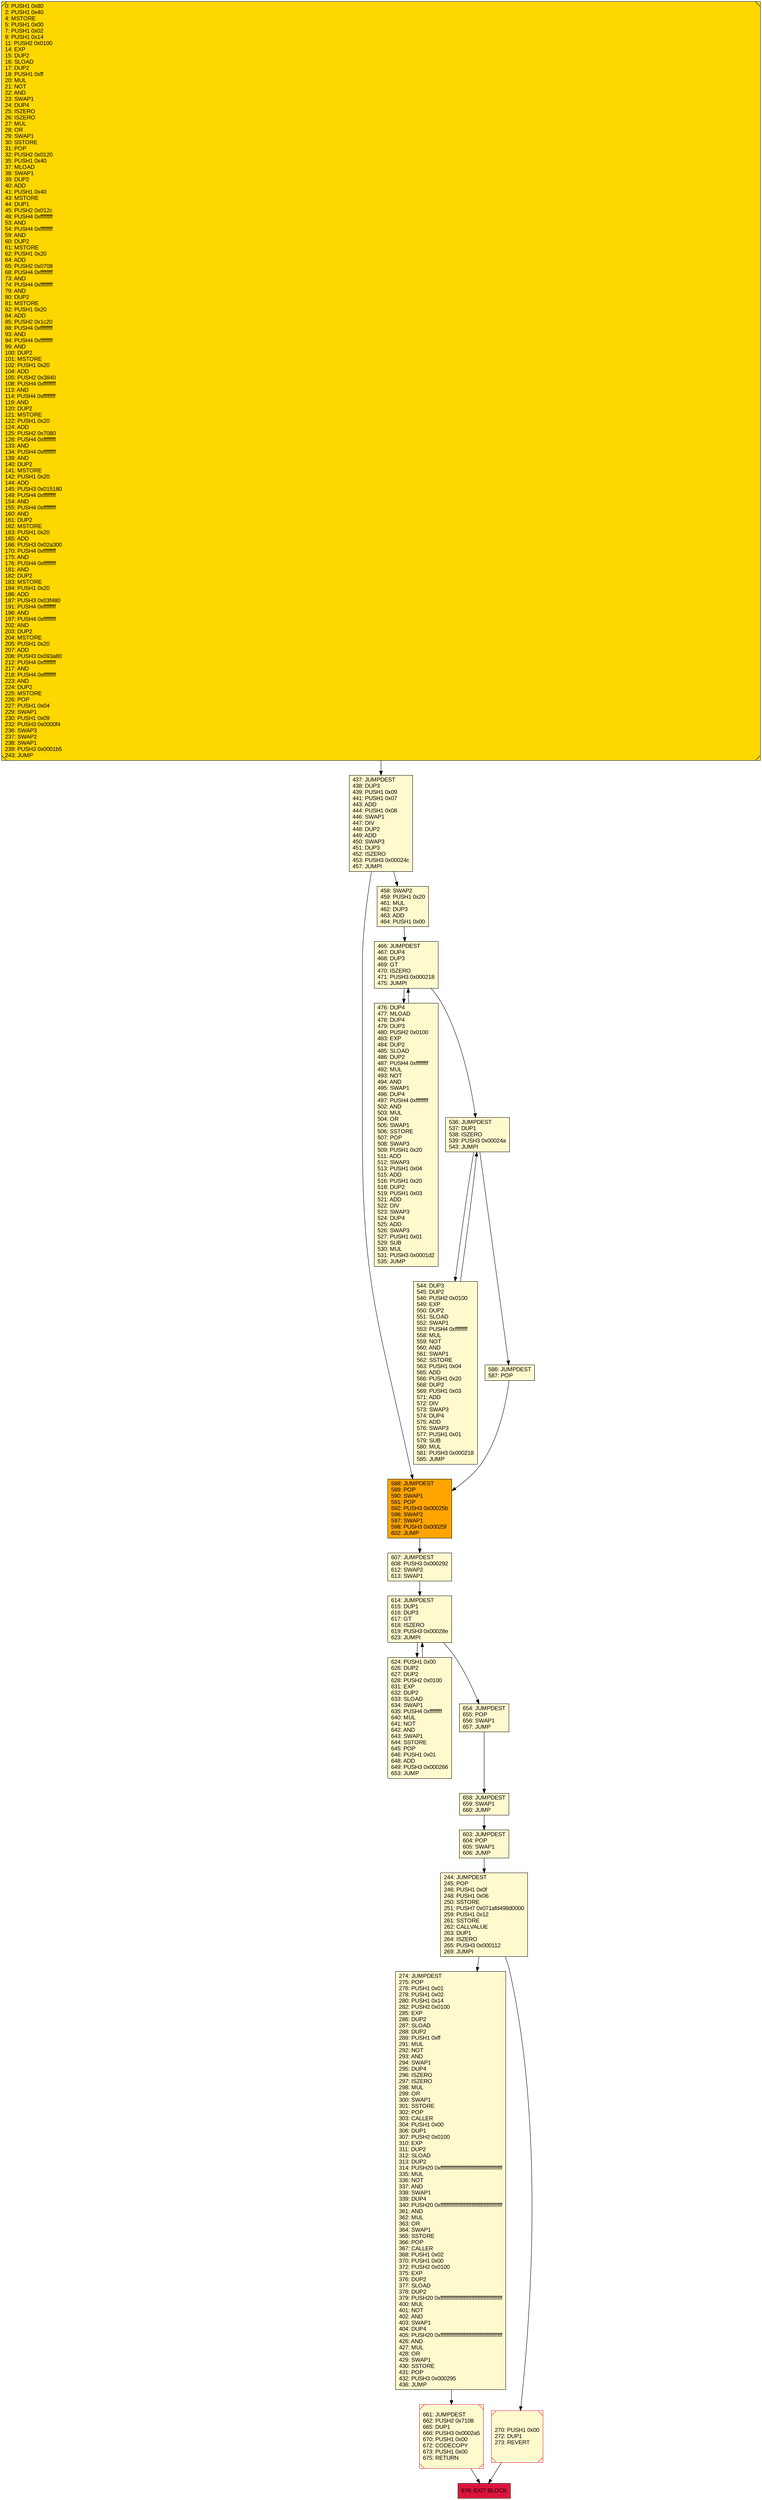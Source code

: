 digraph G {
bgcolor=transparent rankdir=UD;
node [shape=box style=filled color=black fillcolor=white fontname=arial fontcolor=black];
466 [label="466: JUMPDEST\l467: DUP4\l468: DUP3\l469: GT\l470: ISZERO\l471: PUSH3 0x000218\l475: JUMPI\l" fillcolor=lemonchiffon ];
544 [label="544: DUP3\l545: DUP2\l546: PUSH2 0x0100\l549: EXP\l550: DUP2\l551: SLOAD\l552: SWAP1\l553: PUSH4 0xffffffff\l558: MUL\l559: NOT\l560: AND\l561: SWAP1\l562: SSTORE\l563: PUSH1 0x04\l565: ADD\l566: PUSH1 0x20\l568: DUP2\l569: PUSH1 0x03\l571: ADD\l572: DIV\l573: SWAP3\l574: DUP4\l575: ADD\l576: SWAP3\l577: PUSH1 0x01\l579: SUB\l580: MUL\l581: PUSH3 0x000218\l585: JUMP\l" fillcolor=lemonchiffon ];
676 [label="676: EXIT BLOCK\l" fillcolor=crimson ];
274 [label="274: JUMPDEST\l275: POP\l276: PUSH1 0x01\l278: PUSH1 0x02\l280: PUSH1 0x14\l282: PUSH2 0x0100\l285: EXP\l286: DUP2\l287: SLOAD\l288: DUP2\l289: PUSH1 0xff\l291: MUL\l292: NOT\l293: AND\l294: SWAP1\l295: DUP4\l296: ISZERO\l297: ISZERO\l298: MUL\l299: OR\l300: SWAP1\l301: SSTORE\l302: POP\l303: CALLER\l304: PUSH1 0x00\l306: DUP1\l307: PUSH2 0x0100\l310: EXP\l311: DUP2\l312: SLOAD\l313: DUP2\l314: PUSH20 0xffffffffffffffffffffffffffffffffffffffff\l335: MUL\l336: NOT\l337: AND\l338: SWAP1\l339: DUP4\l340: PUSH20 0xffffffffffffffffffffffffffffffffffffffff\l361: AND\l362: MUL\l363: OR\l364: SWAP1\l365: SSTORE\l366: POP\l367: CALLER\l368: PUSH1 0x02\l370: PUSH1 0x00\l372: PUSH2 0x0100\l375: EXP\l376: DUP2\l377: SLOAD\l378: DUP2\l379: PUSH20 0xffffffffffffffffffffffffffffffffffffffff\l400: MUL\l401: NOT\l402: AND\l403: SWAP1\l404: DUP4\l405: PUSH20 0xffffffffffffffffffffffffffffffffffffffff\l426: AND\l427: MUL\l428: OR\l429: SWAP1\l430: SSTORE\l431: POP\l432: PUSH3 0x000295\l436: JUMP\l" fillcolor=lemonchiffon ];
658 [label="658: JUMPDEST\l659: SWAP1\l660: JUMP\l" fillcolor=lemonchiffon ];
588 [label="588: JUMPDEST\l589: POP\l590: SWAP1\l591: POP\l592: PUSH3 0x00025b\l596: SWAP2\l597: SWAP1\l598: PUSH3 0x00025f\l602: JUMP\l" fillcolor=orange ];
476 [label="476: DUP4\l477: MLOAD\l478: DUP4\l479: DUP3\l480: PUSH2 0x0100\l483: EXP\l484: DUP2\l485: SLOAD\l486: DUP2\l487: PUSH4 0xffffffff\l492: MUL\l493: NOT\l494: AND\l495: SWAP1\l496: DUP4\l497: PUSH4 0xffffffff\l502: AND\l503: MUL\l504: OR\l505: SWAP1\l506: SSTORE\l507: POP\l508: SWAP3\l509: PUSH1 0x20\l511: ADD\l512: SWAP3\l513: PUSH1 0x04\l515: ADD\l516: PUSH1 0x20\l518: DUP2\l519: PUSH1 0x03\l521: ADD\l522: DIV\l523: SWAP3\l524: DUP4\l525: ADD\l526: SWAP3\l527: PUSH1 0x01\l529: SUB\l530: MUL\l531: PUSH3 0x0001d2\l535: JUMP\l" fillcolor=lemonchiffon ];
437 [label="437: JUMPDEST\l438: DUP3\l439: PUSH1 0x09\l441: PUSH1 0x07\l443: ADD\l444: PUSH1 0x08\l446: SWAP1\l447: DIV\l448: DUP2\l449: ADD\l450: SWAP3\l451: DUP3\l452: ISZERO\l453: PUSH3 0x00024c\l457: JUMPI\l" fillcolor=lemonchiffon ];
661 [label="661: JUMPDEST\l662: PUSH2 0x7108\l665: DUP1\l666: PUSH3 0x0002a5\l670: PUSH1 0x00\l672: CODECOPY\l673: PUSH1 0x00\l675: RETURN\l" fillcolor=lemonchiffon shape=Msquare color=crimson ];
603 [label="603: JUMPDEST\l604: POP\l605: SWAP1\l606: JUMP\l" fillcolor=lemonchiffon ];
624 [label="624: PUSH1 0x00\l626: DUP2\l627: DUP2\l628: PUSH2 0x0100\l631: EXP\l632: DUP2\l633: SLOAD\l634: SWAP1\l635: PUSH4 0xffffffff\l640: MUL\l641: NOT\l642: AND\l643: SWAP1\l644: SSTORE\l645: POP\l646: PUSH1 0x01\l648: ADD\l649: PUSH3 0x000266\l653: JUMP\l" fillcolor=lemonchiffon ];
607 [label="607: JUMPDEST\l608: PUSH3 0x000292\l612: SWAP2\l613: SWAP1\l" fillcolor=lemonchiffon ];
270 [label="270: PUSH1 0x00\l272: DUP1\l273: REVERT\l" fillcolor=lemonchiffon shape=Msquare color=crimson ];
536 [label="536: JUMPDEST\l537: DUP1\l538: ISZERO\l539: PUSH3 0x00024a\l543: JUMPI\l" fillcolor=lemonchiffon ];
244 [label="244: JUMPDEST\l245: POP\l246: PUSH1 0x0f\l248: PUSH1 0x06\l250: SSTORE\l251: PUSH7 0x071afd498d0000\l259: PUSH1 0x12\l261: SSTORE\l262: CALLVALUE\l263: DUP1\l264: ISZERO\l265: PUSH3 0x000112\l269: JUMPI\l" fillcolor=lemonchiffon ];
0 [label="0: PUSH1 0x80\l2: PUSH1 0x40\l4: MSTORE\l5: PUSH1 0x00\l7: PUSH1 0x02\l9: PUSH1 0x14\l11: PUSH2 0x0100\l14: EXP\l15: DUP2\l16: SLOAD\l17: DUP2\l18: PUSH1 0xff\l20: MUL\l21: NOT\l22: AND\l23: SWAP1\l24: DUP4\l25: ISZERO\l26: ISZERO\l27: MUL\l28: OR\l29: SWAP1\l30: SSTORE\l31: POP\l32: PUSH2 0x0120\l35: PUSH1 0x40\l37: MLOAD\l38: SWAP1\l39: DUP2\l40: ADD\l41: PUSH1 0x40\l43: MSTORE\l44: DUP1\l45: PUSH2 0x012c\l48: PUSH4 0xffffffff\l53: AND\l54: PUSH4 0xffffffff\l59: AND\l60: DUP2\l61: MSTORE\l62: PUSH1 0x20\l64: ADD\l65: PUSH2 0x0708\l68: PUSH4 0xffffffff\l73: AND\l74: PUSH4 0xffffffff\l79: AND\l80: DUP2\l81: MSTORE\l82: PUSH1 0x20\l84: ADD\l85: PUSH2 0x1c20\l88: PUSH4 0xffffffff\l93: AND\l94: PUSH4 0xffffffff\l99: AND\l100: DUP2\l101: MSTORE\l102: PUSH1 0x20\l104: ADD\l105: PUSH2 0x3840\l108: PUSH4 0xffffffff\l113: AND\l114: PUSH4 0xffffffff\l119: AND\l120: DUP2\l121: MSTORE\l122: PUSH1 0x20\l124: ADD\l125: PUSH2 0x7080\l128: PUSH4 0xffffffff\l133: AND\l134: PUSH4 0xffffffff\l139: AND\l140: DUP2\l141: MSTORE\l142: PUSH1 0x20\l144: ADD\l145: PUSH3 0x015180\l149: PUSH4 0xffffffff\l154: AND\l155: PUSH4 0xffffffff\l160: AND\l161: DUP2\l162: MSTORE\l163: PUSH1 0x20\l165: ADD\l166: PUSH3 0x02a300\l170: PUSH4 0xffffffff\l175: AND\l176: PUSH4 0xffffffff\l181: AND\l182: DUP2\l183: MSTORE\l184: PUSH1 0x20\l186: ADD\l187: PUSH3 0x03f480\l191: PUSH4 0xffffffff\l196: AND\l197: PUSH4 0xffffffff\l202: AND\l203: DUP2\l204: MSTORE\l205: PUSH1 0x20\l207: ADD\l208: PUSH3 0x093a80\l212: PUSH4 0xffffffff\l217: AND\l218: PUSH4 0xffffffff\l223: AND\l224: DUP2\l225: MSTORE\l226: POP\l227: PUSH1 0x04\l229: SWAP1\l230: PUSH1 0x09\l232: PUSH3 0x0000f4\l236: SWAP3\l237: SWAP2\l238: SWAP1\l239: PUSH3 0x0001b5\l243: JUMP\l" fillcolor=lemonchiffon shape=Msquare fillcolor=gold ];
614 [label="614: JUMPDEST\l615: DUP1\l616: DUP3\l617: GT\l618: ISZERO\l619: PUSH3 0x00028e\l623: JUMPI\l" fillcolor=lemonchiffon ];
458 [label="458: SWAP2\l459: PUSH1 0x20\l461: MUL\l462: DUP3\l463: ADD\l464: PUSH1 0x00\l" fillcolor=lemonchiffon ];
586 [label="586: JUMPDEST\l587: POP\l" fillcolor=lemonchiffon ];
654 [label="654: JUMPDEST\l655: POP\l656: SWAP1\l657: JUMP\l" fillcolor=lemonchiffon ];
437 -> 588;
588 -> 607;
466 -> 476;
476 -> 466;
270 -> 676;
536 -> 544;
544 -> 536;
658 -> 603;
614 -> 654;
661 -> 676;
274 -> 661;
466 -> 536;
437 -> 458;
586 -> 588;
244 -> 274;
536 -> 586;
614 -> 624;
624 -> 614;
0 -> 437;
654 -> 658;
458 -> 466;
603 -> 244;
244 -> 270;
607 -> 614;
}